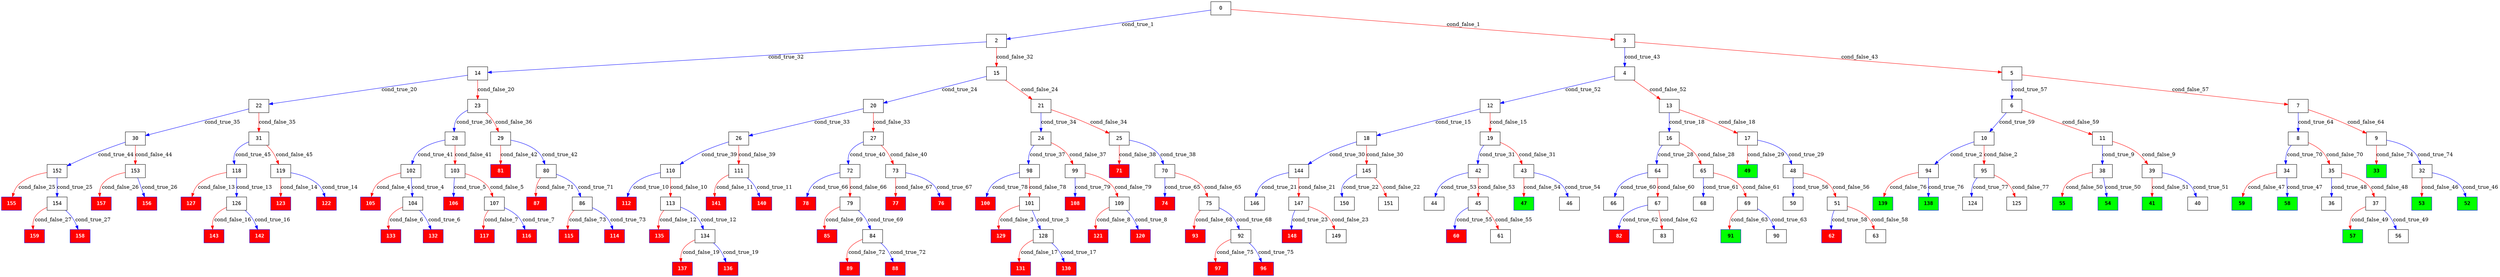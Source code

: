 digraph ExecutionTree {
	node [color=black fontname=Courier height=.5 shape=record]
	91 [color=blue, fillcolor=green, style=filled, fontcolor=black, fontname="Courier-Bold"]
	59 [color=blue, fillcolor=green, style=filled, fontcolor=black, fontname="Courier-Bold"]
	58 [color=blue, fillcolor=green, style=filled, fontcolor=black, fontname="Courier-Bold"]
	57 [color=blue, fillcolor=green, style=filled, fontcolor=black, fontname="Courier-Bold"]
	55 [color=blue, fillcolor=green, style=filled, fontcolor=black, fontname="Courier-Bold"]
	54 [color=blue, fillcolor=green, style=filled, fontcolor=black, fontname="Courier-Bold"]
	53 [color=blue, fillcolor=green, style=filled, fontcolor=black, fontname="Courier-Bold"]
	52 [color=blue, fillcolor=green, style=filled, fontcolor=black, fontname="Courier-Bold"]
	49 [color=blue, fillcolor=green, style=filled, fontcolor=black, fontname="Courier-Bold"]
	47 [color=blue, fillcolor=green, style=filled, fontcolor=black, fontname="Courier-Bold"]
	41 [color=blue, fillcolor=green, style=filled, fontcolor=black, fontname="Courier-Bold"]
	33 [color=blue, fillcolor=green, style=filled, fontcolor=black, fontname="Courier-Bold"]
	139 [color=blue, fillcolor=green, style=filled, fontcolor=black, fontname="Courier-Bold"]
	138 [color=blue, fillcolor=green, style=filled, fontcolor=black, fontname="Courier-Bold"]
	159 [color=blue, fillcolor=red, style=filled, fontcolor=white, fontname="Courier-Bold"]
	112 [color=blue, fillcolor=red, style=filled, fontcolor=white, fontname="Courier-Bold"]
	157 [color=blue, fillcolor=red, style=filled, fontcolor=white, fontname="Courier-Bold"]
	155 [color=blue, fillcolor=red, style=filled, fontcolor=white, fontname="Courier-Bold"]
	156 [color=blue, fillcolor=red, style=filled, fontcolor=white, fontname="Courier-Bold"]
	148 [color=blue, fillcolor=red, style=filled, fontcolor=white, fontname="Courier-Bold"]
	143 [color=blue, fillcolor=red, style=filled, fontcolor=white, fontname="Courier-Bold"]
	141 [color=blue, fillcolor=red, style=filled, fontcolor=white, fontname="Courier-Bold"]
	137 [color=blue, fillcolor=red, style=filled, fontcolor=white, fontname="Courier-Bold"]
	135 [color=blue, fillcolor=red, style=filled, fontcolor=white, fontname="Courier-Bold"]
	133 [color=blue, fillcolor=red, style=filled, fontcolor=white, fontname="Courier-Bold"]
	131 [color=blue, fillcolor=red, style=filled, fontcolor=white, fontname="Courier-Bold"]
	129 [color=blue, fillcolor=red, style=filled, fontcolor=white, fontname="Courier-Bold"]
	127 [color=blue, fillcolor=red, style=filled, fontcolor=white, fontname="Courier-Bold"]
	123 [color=blue, fillcolor=red, style=filled, fontcolor=white, fontname="Courier-Bold"]
	121 [color=blue, fillcolor=red, style=filled, fontcolor=white, fontname="Courier-Bold"]
	122 [color=blue, fillcolor=red, style=filled, fontcolor=white, fontname="Courier-Bold"]
	117 [color=blue, fillcolor=red, style=filled, fontcolor=white, fontname="Courier-Bold"]
	115 [color=blue, fillcolor=red, style=filled, fontcolor=white, fontname="Courier-Bold"]
	136 [color=blue, fillcolor=red, style=filled, fontcolor=white, fontname="Courier-Bold"]
	140 [color=blue, fillcolor=red, style=filled, fontcolor=white, fontname="Courier-Bold"]
	120 [color=blue, fillcolor=red, style=filled, fontcolor=white, fontname="Courier-Bold"]
	116 [color=blue, fillcolor=red, style=filled, fontcolor=white, fontname="Courier-Bold"]
	105 [color=blue, fillcolor=red, style=filled, fontcolor=white, fontname="Courier-Bold"]
	106 [color=blue, fillcolor=red, style=filled, fontcolor=white, fontname="Courier-Bold"]
	130 [color=blue, fillcolor=red, style=filled, fontcolor=white, fontname="Courier-Bold"]
	108 [color=blue, fillcolor=red, style=filled, fontcolor=white, fontname="Courier-Bold"]
	97 [color=blue, fillcolor=red, style=filled, fontcolor=white, fontname="Courier-Bold"]
	93 [color=blue, fillcolor=red, style=filled, fontcolor=white, fontname="Courier-Bold"]
	89 [color=blue, fillcolor=red, style=filled, fontcolor=white, fontname="Courier-Bold"]
	87 [color=blue, fillcolor=red, style=filled, fontcolor=white, fontname="Courier-Bold"]
	85 [color=blue, fillcolor=red, style=filled, fontcolor=white, fontname="Courier-Bold"]
	81 [color=blue, fillcolor=red, style=filled, fontcolor=white, fontname="Courier-Bold"]
	88 [color=blue, fillcolor=red, style=filled, fontcolor=white, fontname="Courier-Bold"]
	77 [color=blue, fillcolor=red, style=filled, fontcolor=white, fontname="Courier-Bold"]
	96 [color=blue, fillcolor=red, style=filled, fontcolor=white, fontname="Courier-Bold"]
	76 [color=blue, fillcolor=red, style=filled, fontcolor=white, fontname="Courier-Bold"]
	71 [color=blue, fillcolor=red, style=filled, fontcolor=white, fontname="Courier-Bold"]
	82 [color=blue, fillcolor=red, style=filled, fontcolor=white, fontname="Courier-Bold"]
	62 [color=blue, fillcolor=red, style=filled, fontcolor=white, fontname="Courier-Bold"]
	60 [color=blue, fillcolor=red, style=filled, fontcolor=white, fontname="Courier-Bold"]
	142 [color=blue, fillcolor=red, style=filled, fontcolor=white, fontname="Courier-Bold"]
	114 [color=blue, fillcolor=red, style=filled, fontcolor=white, fontname="Courier-Bold"]
	78 [color=blue, fillcolor=red, style=filled, fontcolor=white, fontname="Courier-Bold"]
	74 [color=blue, fillcolor=red, style=filled, fontcolor=white, fontname="Courier-Bold"]
	132 [color=blue, fillcolor=red, style=filled, fontcolor=white, fontname="Courier-Bold"]
	100 [color=blue, fillcolor=red, style=filled, fontcolor=white, fontname="Courier-Bold"]
	158 [color=blue, fillcolor=red, style=filled, fontcolor=white, fontname="Courier-Bold"]
	0 -> 2 [label=cond_true_1 color=blue]
	0 -> 3 [label=cond_false_1 color=red]
	2 -> 14 [label=cond_true_32 color=blue]
	2 -> 15 [label=cond_false_32 color=red]
	3 -> 4 [label=cond_true_43 color=blue]
	3 -> 5 [label=cond_false_43 color=red]
	10 -> 94 [label=cond_true_2 color=blue]
	10 -> 95 [label=cond_false_2 color=red]
	94 -> 138 [label=cond_true_76 color=blue]
	94 -> 139 [label=cond_false_76 color=red]
	95 -> 124 [label=cond_true_77 color=blue]
	95 -> 125 [label=cond_false_77 color=red]
	101 -> 128 [label=cond_true_3 color=blue]
	101 -> 129 [label=cond_false_3 color=red]
	128 -> 130 [label=cond_true_17 color=blue]
	128 -> 131 [label=cond_false_17 color=red]
	102 -> 104 [label=cond_true_4 color=blue]
	102 -> 105 [label=cond_false_4 color=red]
	104 -> 132 [label=cond_true_6 color=blue]
	104 -> 133 [label=cond_false_6 color=red]
	103 -> 106 [label=cond_true_5 color=blue]
	103 -> 107 [label=cond_false_5 color=red]
	107 -> 116 [label=cond_true_7 color=blue]
	107 -> 117 [label=cond_false_7 color=red]
	109 -> 120 [label=cond_true_8 color=blue]
	109 -> 121 [label=cond_false_8 color=red]
	11 -> 38 [label=cond_true_9 color=blue]
	11 -> 39 [label=cond_false_9 color=red]
	38 -> 54 [label=cond_true_50 color=blue]
	38 -> 55 [label=cond_false_50 color=red]
	39 -> 40 [label=cond_true_51 color=blue]
	39 -> 41 [label=cond_false_51 color=red]
	110 -> 112 [label=cond_true_10 color=blue]
	110 -> 113 [label=cond_false_10 color=red]
	113 -> 134 [label=cond_true_12 color=blue]
	113 -> 135 [label=cond_false_12 color=red]
	111 -> 140 [label=cond_true_11 color=blue]
	111 -> 141 [label=cond_false_11 color=red]
	134 -> 136 [label=cond_true_19 color=blue]
	134 -> 137 [label=cond_false_19 color=red]
	118 -> 126 [label=cond_true_13 color=blue]
	118 -> 127 [label=cond_false_13 color=red]
	126 -> 142 [label=cond_true_16 color=blue]
	126 -> 143 [label=cond_false_16 color=red]
	119 -> 122 [label=cond_true_14 color=blue]
	119 -> 123 [label=cond_false_14 color=red]
	12 -> 18 [label=cond_true_15 color=blue]
	12 -> 19 [label=cond_false_15 color=red]
	18 -> 144 [label=cond_true_30 color=blue]
	18 -> 145 [label=cond_false_30 color=red]
	19 -> 42 [label=cond_true_31 color=blue]
	19 -> 43 [label=cond_false_31 color=red]
	13 -> 16 [label=cond_true_18 color=blue]
	13 -> 17 [label=cond_false_18 color=red]
	16 -> 64 [label=cond_true_28 color=blue]
	16 -> 65 [label=cond_false_28 color=red]
	17 -> 48 [label=cond_true_29 color=blue]
	17 -> 49 [label=cond_false_29 color=red]
	14 -> 22 [label=cond_true_20 color=blue]
	14 -> 23 [label=cond_false_20 color=red]
	22 -> 30 [label=cond_true_35 color=blue]
	22 -> 31 [label=cond_false_35 color=red]
	23 -> 28 [label=cond_true_36 color=blue]
	23 -> 29 [label=cond_false_36 color=red]
	144 -> 146 [label=cond_true_21 color=blue]
	144 -> 147 [label=cond_false_21 color=red]
	147 -> 148 [label=cond_true_23 color=blue]
	147 -> 149 [label=cond_false_23 color=red]
	145 -> 150 [label=cond_true_22 color=blue]
	145 -> 151 [label=cond_false_22 color=red]
	15 -> 20 [label=cond_true_24 color=blue]
	15 -> 21 [label=cond_false_24 color=red]
	20 -> 26 [label=cond_true_33 color=blue]
	20 -> 27 [label=cond_false_33 color=red]
	21 -> 24 [label=cond_true_34 color=blue]
	21 -> 25 [label=cond_false_34 color=red]
	152 -> 154 [label=cond_true_25 color=blue]
	152 -> 155 [label=cond_false_25 color=red]
	154 -> 158 [label=cond_true_27 color=blue]
	154 -> 159 [label=cond_false_27 color=red]
	153 -> 156 [label=cond_true_26 color=blue]
	153 -> 157 [label=cond_false_26 color=red]
	64 -> 66 [label=cond_true_60 color=blue]
	64 -> 67 [label=cond_false_60 color=red]
	65 -> 68 [label=cond_true_61 color=blue]
	65 -> 69 [label=cond_false_61 color=red]
	48 -> 50 [label=cond_true_56 color=blue]
	48 -> 51 [label=cond_false_56 color=red]
	42 -> 44 [label=cond_true_53 color=blue]
	42 -> 45 [label=cond_false_53 color=red]
	43 -> 46 [label=cond_true_54 color=blue]
	43 -> 47 [label=cond_false_54 color=red]
	26 -> 110 [label=cond_true_39 color=blue]
	26 -> 111 [label=cond_false_39 color=red]
	27 -> 72 [label=cond_true_40 color=blue]
	27 -> 73 [label=cond_false_40 color=red]
	24 -> 98 [label=cond_true_37 color=blue]
	24 -> 99 [label=cond_false_37 color=red]
	25 -> 70 [label=cond_true_38 color=blue]
	25 -> 71 [label=cond_false_38 color=red]
	30 -> 152 [label=cond_true_44 color=blue]
	30 -> 153 [label=cond_false_44 color=red]
	31 -> 118 [label=cond_true_45 color=blue]
	31 -> 119 [label=cond_false_45 color=red]
	28 -> 102 [label=cond_true_41 color=blue]
	28 -> 103 [label=cond_false_41 color=red]
	29 -> 80 [label=cond_true_42 color=blue]
	29 -> 81 [label=cond_false_42 color=red]
	98 -> 100 [label=cond_true_78 color=blue]
	98 -> 101 [label=cond_false_78 color=red]
	99 -> 108 [label=cond_true_79 color=blue]
	99 -> 109 [label=cond_false_79 color=red]
	70 -> 74 [label=cond_true_65 color=blue]
	70 -> 75 [label=cond_false_65 color=red]
	72 -> 78 [label=cond_true_66 color=blue]
	72 -> 79 [label=cond_false_66 color=red]
	73 -> 76 [label=cond_true_67 color=blue]
	73 -> 77 [label=cond_false_67 color=red]
	80 -> 86 [label=cond_true_71 color=blue]
	80 -> 87 [label=cond_false_71 color=red]
	4 -> 12 [label=cond_true_52 color=blue]
	4 -> 13 [label=cond_false_52 color=red]
	5 -> 6 [label=cond_true_57 color=blue]
	5 -> 7 [label=cond_false_57 color=red]
	32 -> 52 [label=cond_true_46 color=blue]
	32 -> 53 [label=cond_false_46 color=red]
	34 -> 58 [label=cond_true_47 color=blue]
	34 -> 59 [label=cond_false_47 color=red]
	35 -> 36 [label=cond_true_48 color=blue]
	35 -> 37 [label=cond_false_48 color=red]
	37 -> 56 [label=cond_true_49 color=blue]
	37 -> 57 [label=cond_false_49 color=red]
	45 -> 60 [label=cond_true_55 color=blue]
	45 -> 61 [label=cond_false_55 color=red]
	51 -> 62 [label=cond_true_58 color=blue]
	51 -> 63 [label=cond_false_58 color=red]
	6 -> 10 [label=cond_true_59 color=blue]
	6 -> 11 [label=cond_false_59 color=red]
	7 -> 8 [label=cond_true_64 color=blue]
	7 -> 9 [label=cond_false_64 color=red]
	67 -> 82 [label=cond_true_62 color=blue]
	67 -> 83 [label=cond_false_62 color=red]
	69 -> 90 [label=cond_true_63 color=blue]
	69 -> 91 [label=cond_false_63 color=red]
	8 -> 34 [label=cond_true_70 color=blue]
	8 -> 35 [label=cond_false_70 color=red]
	9 -> 32 [label=cond_true_74 color=blue]
	9 -> 33 [label=cond_false_74 color=red]
	75 -> 92 [label=cond_true_68 color=blue]
	75 -> 93 [label=cond_false_68 color=red]
	79 -> 84 [label=cond_true_69 color=blue]
	79 -> 85 [label=cond_false_69 color=red]
	92 -> 96 [label=cond_true_75 color=blue]
	92 -> 97 [label=cond_false_75 color=red]
	84 -> 88 [label=cond_true_72 color=blue]
	84 -> 89 [label=cond_false_72 color=red]
	86 -> 114 [label=cond_true_73 color=blue]
	86 -> 115 [label=cond_false_73 color=red]
}
